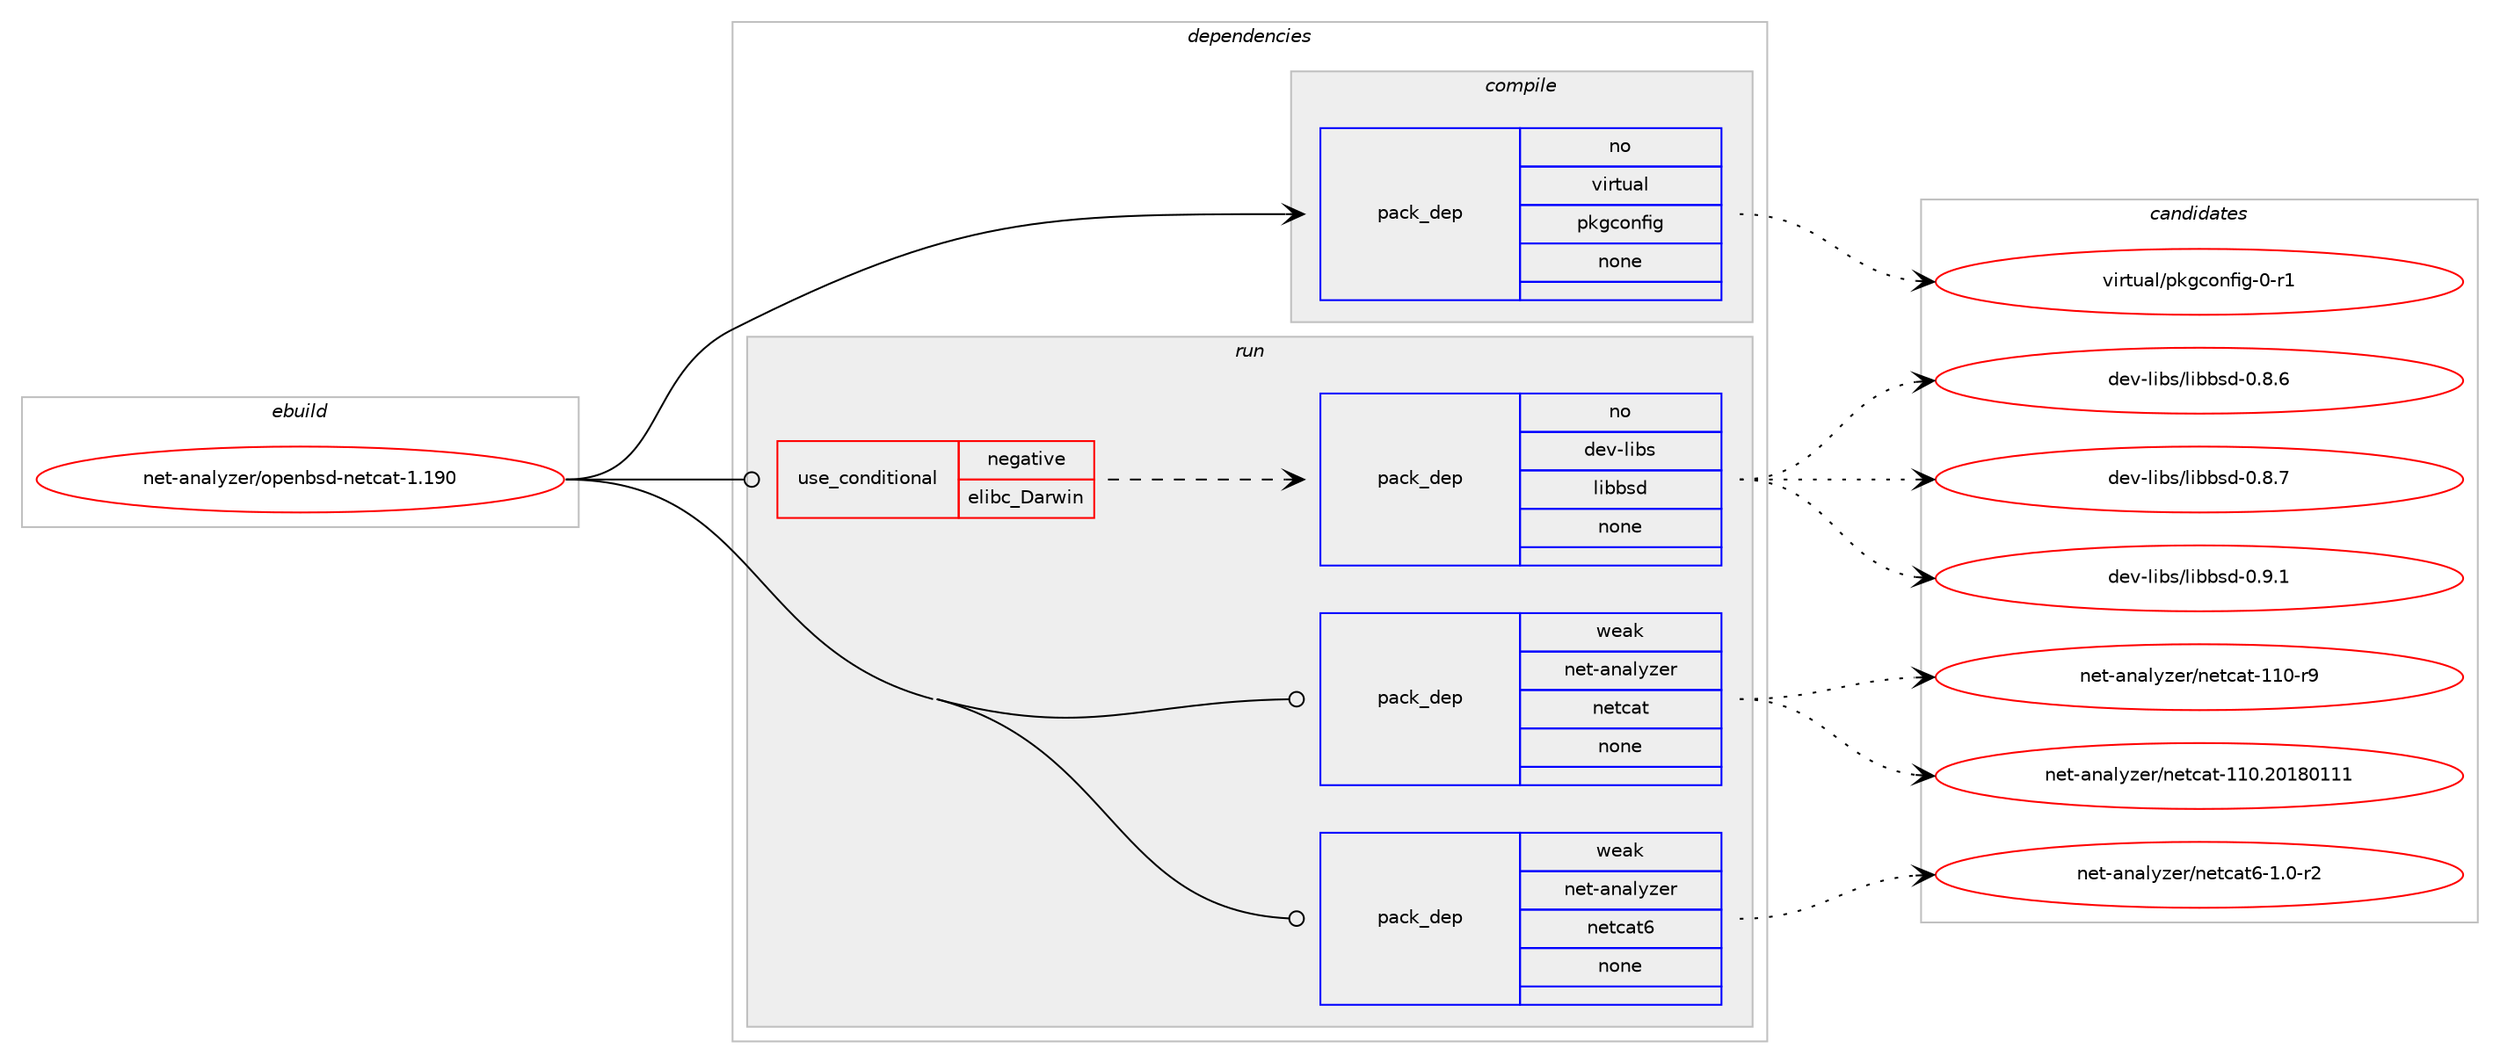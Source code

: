 digraph prolog {

# *************
# Graph options
# *************

newrank=true;
concentrate=true;
compound=true;
graph [rankdir=LR,fontname=Helvetica,fontsize=10,ranksep=1.5];#, ranksep=2.5, nodesep=0.2];
edge  [arrowhead=vee];
node  [fontname=Helvetica,fontsize=10];

# **********
# The ebuild
# **********

subgraph cluster_leftcol {
color=gray;
rank=same;
label=<<i>ebuild</i>>;
id [label="net-analyzer/openbsd-netcat-1.190", color=red, width=4, href="../net-analyzer/openbsd-netcat-1.190.svg"];
}

# ****************
# The dependencies
# ****************

subgraph cluster_midcol {
color=gray;
label=<<i>dependencies</i>>;
subgraph cluster_compile {
fillcolor="#eeeeee";
style=filled;
label=<<i>compile</i>>;
subgraph pack6758 {
dependency10218 [label=<<TABLE BORDER="0" CELLBORDER="1" CELLSPACING="0" CELLPADDING="4" WIDTH="220"><TR><TD ROWSPAN="6" CELLPADDING="30">pack_dep</TD></TR><TR><TD WIDTH="110">no</TD></TR><TR><TD>virtual</TD></TR><TR><TD>pkgconfig</TD></TR><TR><TD>none</TD></TR><TR><TD></TD></TR></TABLE>>, shape=none, color=blue];
}
id:e -> dependency10218:w [weight=20,style="solid",arrowhead="vee"];
}
subgraph cluster_compileandrun {
fillcolor="#eeeeee";
style=filled;
label=<<i>compile and run</i>>;
}
subgraph cluster_run {
fillcolor="#eeeeee";
style=filled;
label=<<i>run</i>>;
subgraph cond3283 {
dependency10219 [label=<<TABLE BORDER="0" CELLBORDER="1" CELLSPACING="0" CELLPADDING="4"><TR><TD ROWSPAN="3" CELLPADDING="10">use_conditional</TD></TR><TR><TD>negative</TD></TR><TR><TD>elibc_Darwin</TD></TR></TABLE>>, shape=none, color=red];
subgraph pack6759 {
dependency10220 [label=<<TABLE BORDER="0" CELLBORDER="1" CELLSPACING="0" CELLPADDING="4" WIDTH="220"><TR><TD ROWSPAN="6" CELLPADDING="30">pack_dep</TD></TR><TR><TD WIDTH="110">no</TD></TR><TR><TD>dev-libs</TD></TR><TR><TD>libbsd</TD></TR><TR><TD>none</TD></TR><TR><TD></TD></TR></TABLE>>, shape=none, color=blue];
}
dependency10219:e -> dependency10220:w [weight=20,style="dashed",arrowhead="vee"];
}
id:e -> dependency10219:w [weight=20,style="solid",arrowhead="odot"];
subgraph pack6760 {
dependency10221 [label=<<TABLE BORDER="0" CELLBORDER="1" CELLSPACING="0" CELLPADDING="4" WIDTH="220"><TR><TD ROWSPAN="6" CELLPADDING="30">pack_dep</TD></TR><TR><TD WIDTH="110">weak</TD></TR><TR><TD>net-analyzer</TD></TR><TR><TD>netcat</TD></TR><TR><TD>none</TD></TR><TR><TD></TD></TR></TABLE>>, shape=none, color=blue];
}
id:e -> dependency10221:w [weight=20,style="solid",arrowhead="odot"];
subgraph pack6761 {
dependency10222 [label=<<TABLE BORDER="0" CELLBORDER="1" CELLSPACING="0" CELLPADDING="4" WIDTH="220"><TR><TD ROWSPAN="6" CELLPADDING="30">pack_dep</TD></TR><TR><TD WIDTH="110">weak</TD></TR><TR><TD>net-analyzer</TD></TR><TR><TD>netcat6</TD></TR><TR><TD>none</TD></TR><TR><TD></TD></TR></TABLE>>, shape=none, color=blue];
}
id:e -> dependency10222:w [weight=20,style="solid",arrowhead="odot"];
}
}

# **************
# The candidates
# **************

subgraph cluster_choices {
rank=same;
color=gray;
label=<<i>candidates</i>>;

subgraph choice6758 {
color=black;
nodesep=1;
choice11810511411611797108471121071039911111010210510345484511449 [label="virtual/pkgconfig-0-r1", color=red, width=4,href="../virtual/pkgconfig-0-r1.svg"];
dependency10218:e -> choice11810511411611797108471121071039911111010210510345484511449:w [style=dotted,weight="100"];
}
subgraph choice6759 {
color=black;
nodesep=1;
choice1001011184510810598115471081059898115100454846564654 [label="dev-libs/libbsd-0.8.6", color=red, width=4,href="../dev-libs/libbsd-0.8.6.svg"];
choice1001011184510810598115471081059898115100454846564655 [label="dev-libs/libbsd-0.8.7", color=red, width=4,href="../dev-libs/libbsd-0.8.7.svg"];
choice1001011184510810598115471081059898115100454846574649 [label="dev-libs/libbsd-0.9.1", color=red, width=4,href="../dev-libs/libbsd-0.9.1.svg"];
dependency10220:e -> choice1001011184510810598115471081059898115100454846564654:w [style=dotted,weight="100"];
dependency10220:e -> choice1001011184510810598115471081059898115100454846564655:w [style=dotted,weight="100"];
dependency10220:e -> choice1001011184510810598115471081059898115100454846574649:w [style=dotted,weight="100"];
}
subgraph choice6760 {
color=black;
nodesep=1;
choice110101116459711097108121122101114471101011169997116454949484511457 [label="net-analyzer/netcat-110-r9", color=red, width=4,href="../net-analyzer/netcat-110-r9.svg"];
choice11010111645971109710812112210111447110101116999711645494948465048495648494949 [label="net-analyzer/netcat-110.20180111", color=red, width=4,href="../net-analyzer/netcat-110.20180111.svg"];
dependency10221:e -> choice110101116459711097108121122101114471101011169997116454949484511457:w [style=dotted,weight="100"];
dependency10221:e -> choice11010111645971109710812112210111447110101116999711645494948465048495648494949:w [style=dotted,weight="100"];
}
subgraph choice6761 {
color=black;
nodesep=1;
choice11010111645971109710812112210111447110101116999711654454946484511450 [label="net-analyzer/netcat6-1.0-r2", color=red, width=4,href="../net-analyzer/netcat6-1.0-r2.svg"];
dependency10222:e -> choice11010111645971109710812112210111447110101116999711654454946484511450:w [style=dotted,weight="100"];
}
}

}
